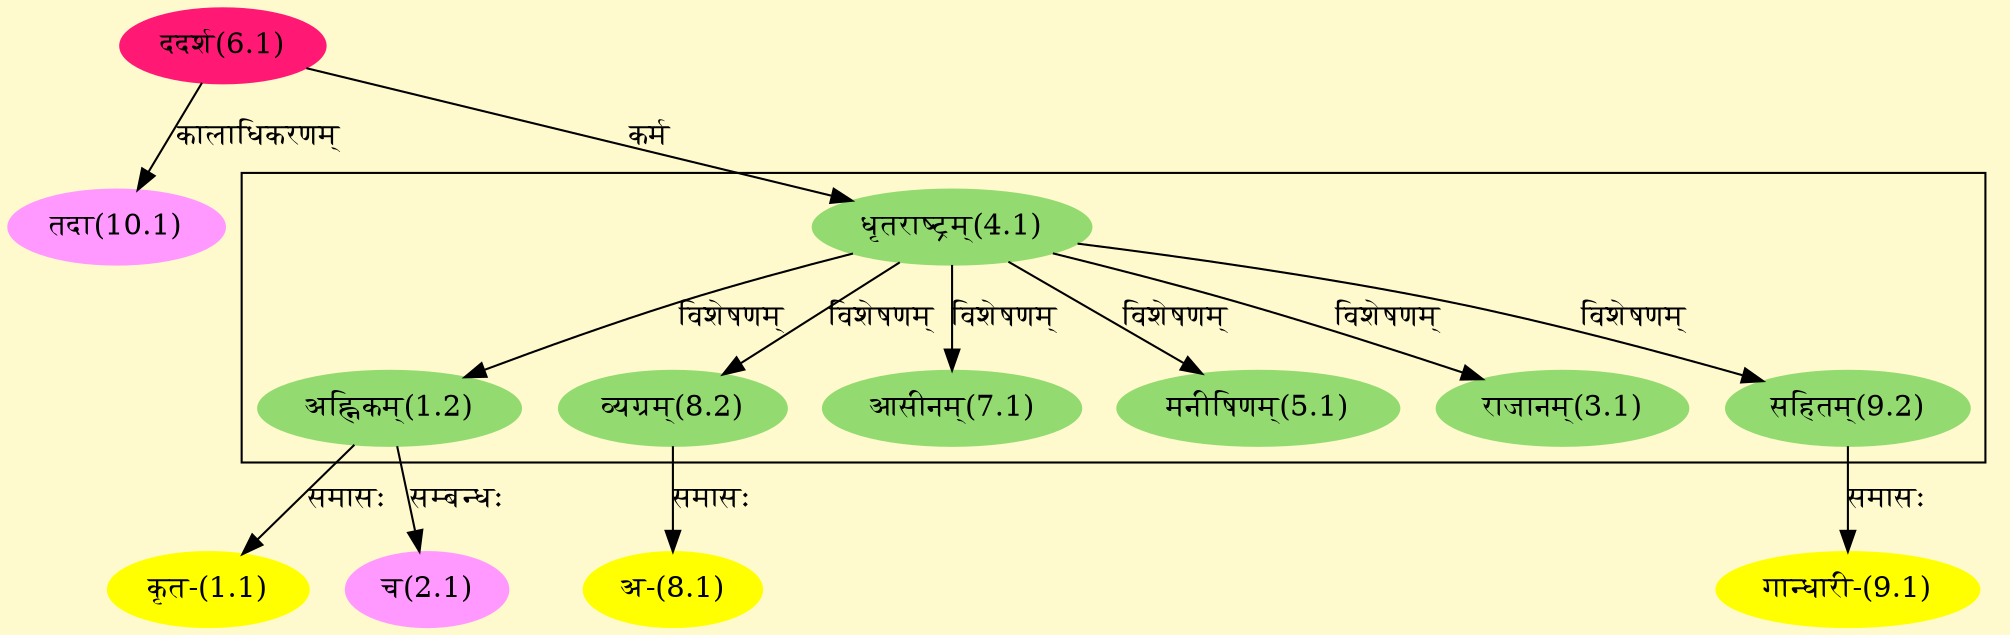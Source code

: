 digraph G{
rankdir=BT;
 compound=true;
 bgcolor="lemonchiffon1";

subgraph cluster_1{
Node1_2 [style=filled, color="#93DB70" label = "अह्निकम्(1.2)"]
Node4_1 [style=filled, color="#93DB70" label = "धृतराष्ट्रम्(4.1)"]
Node3_1 [style=filled, color="#93DB70" label = "राजानम्(3.1)"]
Node5_1 [style=filled, color="#93DB70" label = "मनीषिणम्(5.1)"]
Node7_1 [style=filled, color="#93DB70" label = "आसीनम्(7.1)"]
Node8_2 [style=filled, color="#93DB70" label = "व्यग्रम्(8.2)"]
Node9_2 [style=filled, color="#93DB70" label = "सहितम्(9.2)"]

}
Node1_1 [style=filled, color="#FFFF00" label = "कृत-(1.1)"]
Node1_2 [style=filled, color="#93DB70" label = "अह्निकम्(1.2)"]
Node2_1 [style=filled, color="#FF99FF" label = "च(2.1)"]
Node4_1 [style=filled, color="#93DB70" label = "धृतराष्ट्रम्(4.1)"]
Node6_1 [style=filled, color="#FF1975" label = "ददर्श(6.1)"]
Node [style=filled, color="" label = "()"]
Node8_1 [style=filled, color="#FFFF00" label = "अ-(8.1)"]
Node8_2 [style=filled, color="#93DB70" label = "व्यग्रम्(8.2)"]
Node9_1 [style=filled, color="#FFFF00" label = "गान्धारी-(9.1)"]
Node9_2 [style=filled, color="#93DB70" label = "सहितम्(9.2)"]
Node10_1 [style=filled, color="#FF99FF" label = "तदा(10.1)"]
/* Start of Relations section */

Node1_1 -> Node1_2 [  label="समासः"  dir="back" ]
Node1_2 -> Node4_1 [  label="विशेषणम्"  dir="back" ]
Node2_1 -> Node1_2 [  label="सम्बन्धः"  dir="back" ]
Node3_1 -> Node4_1 [  label="विशेषणम्"  dir="back" ]
Node4_1 -> Node6_1 [  label="कर्म"  dir="back" ]
Node5_1 -> Node4_1 [  label="विशेषणम्"  dir="back" ]
Node7_1 -> Node4_1 [  label="विशेषणम्"  dir="back" ]
Node8_1 -> Node8_2 [  label="समासः"  dir="back" ]
Node8_2 -> Node4_1 [  label="विशेषणम्"  dir="back" ]
Node9_1 -> Node9_2 [  label="समासः"  dir="back" ]
Node9_2 -> Node4_1 [  label="विशेषणम्"  dir="back" ]
Node10_1 -> Node6_1 [  label="कालाधिकरणम्"  dir="back" ]
}
